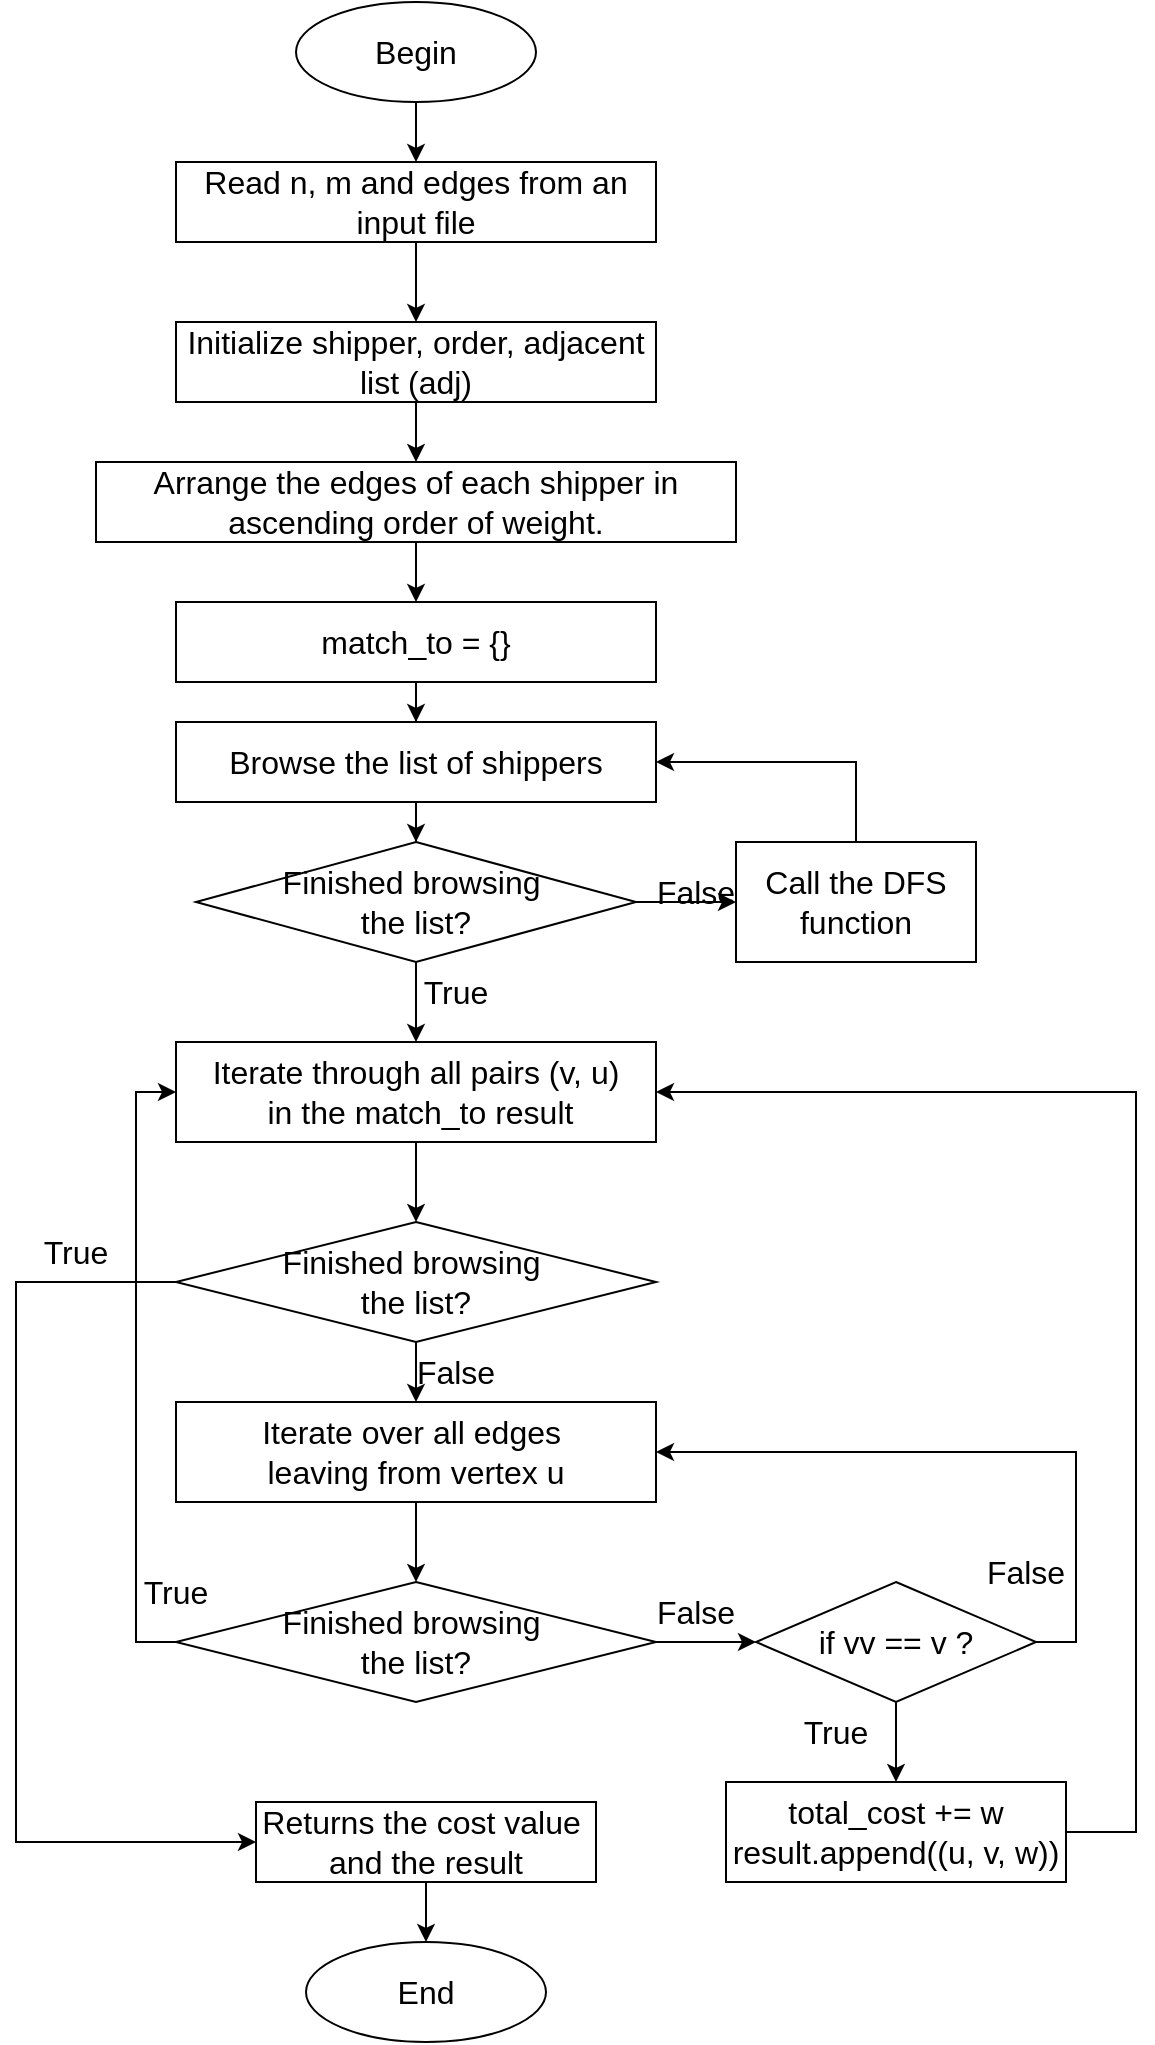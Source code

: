 <mxfile version="28.2.5" pages="2">
  <diagram name="Page-1" id="xVQ26TS-9nPnl3b0Swa5">
    <mxGraphModel dx="1426" dy="777" grid="1" gridSize="10" guides="1" tooltips="1" connect="1" arrows="1" fold="1" page="1" pageScale="1" pageWidth="850" pageHeight="1100" math="0" shadow="0">
      <root>
        <mxCell id="0" />
        <mxCell id="1" parent="0" />
        <mxCell id="2A_SbFSFQwI9NCKNKfQg-3" value="" style="edgeStyle=orthogonalEdgeStyle;rounded=0;orthogonalLoop=1;jettySize=auto;html=1;fontSize=16;" parent="1" source="2A_SbFSFQwI9NCKNKfQg-1" target="2A_SbFSFQwI9NCKNKfQg-2" edge="1">
          <mxGeometry relative="1" as="geometry" />
        </mxCell>
        <mxCell id="2A_SbFSFQwI9NCKNKfQg-1" value="Begin" style="ellipse;whiteSpace=wrap;html=1;fontSize=16;" parent="1" vertex="1">
          <mxGeometry x="340" y="30" width="120" height="50" as="geometry" />
        </mxCell>
        <mxCell id="2A_SbFSFQwI9NCKNKfQg-5" value="" style="edgeStyle=orthogonalEdgeStyle;rounded=0;orthogonalLoop=1;jettySize=auto;html=1;fontSize=16;" parent="1" source="2A_SbFSFQwI9NCKNKfQg-2" target="2A_SbFSFQwI9NCKNKfQg-4" edge="1">
          <mxGeometry relative="1" as="geometry" />
        </mxCell>
        <mxCell id="2A_SbFSFQwI9NCKNKfQg-2" value="Read n, m and edges from an input file" style="rounded=0;whiteSpace=wrap;html=1;fontSize=16;" parent="1" vertex="1">
          <mxGeometry x="280" y="110" width="240" height="40" as="geometry" />
        </mxCell>
        <mxCell id="2A_SbFSFQwI9NCKNKfQg-7" value="" style="edgeStyle=orthogonalEdgeStyle;rounded=0;orthogonalLoop=1;jettySize=auto;html=1;fontSize=16;" parent="1" source="2A_SbFSFQwI9NCKNKfQg-4" target="2A_SbFSFQwI9NCKNKfQg-6" edge="1">
          <mxGeometry relative="1" as="geometry" />
        </mxCell>
        <mxCell id="2A_SbFSFQwI9NCKNKfQg-4" value="Initialize shipper, order, adjacent list (adj)" style="rounded=0;whiteSpace=wrap;html=1;fontSize=16;" parent="1" vertex="1">
          <mxGeometry x="280" y="190" width="240" height="40" as="geometry" />
        </mxCell>
        <mxCell id="2A_SbFSFQwI9NCKNKfQg-9" value="" style="edgeStyle=orthogonalEdgeStyle;rounded=0;orthogonalLoop=1;jettySize=auto;html=1;fontSize=16;" parent="1" source="2A_SbFSFQwI9NCKNKfQg-6" target="2A_SbFSFQwI9NCKNKfQg-8" edge="1">
          <mxGeometry relative="1" as="geometry" />
        </mxCell>
        <mxCell id="2A_SbFSFQwI9NCKNKfQg-6" value="Arrange the edges of each shipper in ascending order of weight." style="rounded=0;whiteSpace=wrap;html=1;fontSize=16;" parent="1" vertex="1">
          <mxGeometry x="240" y="260" width="320" height="40" as="geometry" />
        </mxCell>
        <mxCell id="2A_SbFSFQwI9NCKNKfQg-11" value="" style="edgeStyle=orthogonalEdgeStyle;rounded=0;orthogonalLoop=1;jettySize=auto;html=1;fontSize=16;" parent="1" source="2A_SbFSFQwI9NCKNKfQg-8" target="2A_SbFSFQwI9NCKNKfQg-10" edge="1">
          <mxGeometry relative="1" as="geometry" />
        </mxCell>
        <mxCell id="2A_SbFSFQwI9NCKNKfQg-8" value="match_to = {}" style="rounded=0;whiteSpace=wrap;html=1;fontSize=16;" parent="1" vertex="1">
          <mxGeometry x="280" y="330" width="240" height="40" as="geometry" />
        </mxCell>
        <mxCell id="2A_SbFSFQwI9NCKNKfQg-13" value="" style="edgeStyle=orthogonalEdgeStyle;rounded=0;orthogonalLoop=1;jettySize=auto;html=1;fontSize=16;" parent="1" source="2A_SbFSFQwI9NCKNKfQg-10" target="2A_SbFSFQwI9NCKNKfQg-12" edge="1">
          <mxGeometry relative="1" as="geometry" />
        </mxCell>
        <mxCell id="2A_SbFSFQwI9NCKNKfQg-10" value="Browse the list of shippers" style="rounded=0;whiteSpace=wrap;html=1;fontSize=16;" parent="1" vertex="1">
          <mxGeometry x="280" y="390" width="240" height="40" as="geometry" />
        </mxCell>
        <mxCell id="2A_SbFSFQwI9NCKNKfQg-15" style="edgeStyle=orthogonalEdgeStyle;rounded=0;orthogonalLoop=1;jettySize=auto;html=1;exitX=1;exitY=0.5;exitDx=0;exitDy=0;entryX=0;entryY=0.5;entryDx=0;entryDy=0;fontSize=16;" parent="1" source="2A_SbFSFQwI9NCKNKfQg-12" target="2A_SbFSFQwI9NCKNKfQg-14" edge="1">
          <mxGeometry relative="1" as="geometry" />
        </mxCell>
        <mxCell id="2A_SbFSFQwI9NCKNKfQg-17" value="" style="edgeStyle=orthogonalEdgeStyle;rounded=0;orthogonalLoop=1;jettySize=auto;html=1;fontSize=16;" parent="1" source="2A_SbFSFQwI9NCKNKfQg-12" target="2A_SbFSFQwI9NCKNKfQg-16" edge="1">
          <mxGeometry relative="1" as="geometry" />
        </mxCell>
        <mxCell id="2A_SbFSFQwI9NCKNKfQg-12" value="Finished browsing&amp;nbsp;&lt;div&gt;the list?&lt;/div&gt;" style="rhombus;whiteSpace=wrap;html=1;fontSize=16;" parent="1" vertex="1">
          <mxGeometry x="290" y="450" width="220" height="60" as="geometry" />
        </mxCell>
        <mxCell id="2A_SbFSFQwI9NCKNKfQg-18" style="edgeStyle=orthogonalEdgeStyle;rounded=0;orthogonalLoop=1;jettySize=auto;html=1;exitX=0.5;exitY=0;exitDx=0;exitDy=0;entryX=1;entryY=0.5;entryDx=0;entryDy=0;fontSize=16;" parent="1" source="2A_SbFSFQwI9NCKNKfQg-14" target="2A_SbFSFQwI9NCKNKfQg-10" edge="1">
          <mxGeometry relative="1" as="geometry" />
        </mxCell>
        <mxCell id="2A_SbFSFQwI9NCKNKfQg-14" value="Call the DFS function" style="rounded=0;whiteSpace=wrap;html=1;fontSize=16;" parent="1" vertex="1">
          <mxGeometry x="560" y="450" width="120" height="60" as="geometry" />
        </mxCell>
        <mxCell id="2A_SbFSFQwI9NCKNKfQg-20" value="" style="edgeStyle=orthogonalEdgeStyle;rounded=0;orthogonalLoop=1;jettySize=auto;html=1;fontSize=16;" parent="1" source="2A_SbFSFQwI9NCKNKfQg-16" target="2A_SbFSFQwI9NCKNKfQg-19" edge="1">
          <mxGeometry relative="1" as="geometry" />
        </mxCell>
        <mxCell id="2A_SbFSFQwI9NCKNKfQg-16" value="Iterate through all pairs (v, u)&lt;div&gt;&amp;nbsp;in the match_to result&lt;/div&gt;" style="rounded=0;whiteSpace=wrap;html=1;fontSize=16;" parent="1" vertex="1">
          <mxGeometry x="280" y="550" width="240" height="50" as="geometry" />
        </mxCell>
        <mxCell id="3Od6S8CFi3i6scTGe9zs-7" value="" style="edgeStyle=orthogonalEdgeStyle;rounded=0;orthogonalLoop=1;jettySize=auto;html=1;fontSize=16;" parent="1" source="2A_SbFSFQwI9NCKNKfQg-19" target="2A_SbFSFQwI9NCKNKfQg-22" edge="1">
          <mxGeometry relative="1" as="geometry" />
        </mxCell>
        <mxCell id="3Od6S8CFi3i6scTGe9zs-9" style="edgeStyle=orthogonalEdgeStyle;rounded=0;orthogonalLoop=1;jettySize=auto;html=1;entryX=0;entryY=0.5;entryDx=0;entryDy=0;fontSize=16;" parent="1" source="2A_SbFSFQwI9NCKNKfQg-19" target="2A_SbFSFQwI9NCKNKfQg-31" edge="1">
          <mxGeometry relative="1" as="geometry">
            <Array as="points">
              <mxPoint x="200" y="670" />
              <mxPoint x="200" y="950" />
            </Array>
          </mxGeometry>
        </mxCell>
        <mxCell id="2A_SbFSFQwI9NCKNKfQg-19" value="Finished browsing&amp;nbsp;&lt;div&gt;the list?&lt;/div&gt;" style="rhombus;whiteSpace=wrap;html=1;fontSize=16;" parent="1" vertex="1">
          <mxGeometry x="280" y="640" width="240" height="60" as="geometry" />
        </mxCell>
        <mxCell id="2A_SbFSFQwI9NCKNKfQg-25" value="" style="edgeStyle=orthogonalEdgeStyle;rounded=0;orthogonalLoop=1;jettySize=auto;html=1;fontSize=16;" parent="1" source="2A_SbFSFQwI9NCKNKfQg-22" target="2A_SbFSFQwI9NCKNKfQg-24" edge="1">
          <mxGeometry relative="1" as="geometry" />
        </mxCell>
        <mxCell id="2A_SbFSFQwI9NCKNKfQg-22" value="Iterate over all edges&amp;nbsp;&lt;div&gt;leaving from vertex u&lt;/div&gt;" style="rounded=0;whiteSpace=wrap;html=1;fontSize=16;" parent="1" vertex="1">
          <mxGeometry x="280" y="730" width="240" height="50" as="geometry" />
        </mxCell>
        <mxCell id="2A_SbFSFQwI9NCKNKfQg-27" style="edgeStyle=orthogonalEdgeStyle;rounded=0;orthogonalLoop=1;jettySize=auto;html=1;exitX=1;exitY=0.5;exitDx=0;exitDy=0;entryX=0;entryY=0.5;entryDx=0;entryDy=0;fontSize=16;" parent="1" source="2A_SbFSFQwI9NCKNKfQg-24" target="2A_SbFSFQwI9NCKNKfQg-26" edge="1">
          <mxGeometry relative="1" as="geometry" />
        </mxCell>
        <mxCell id="3Od6S8CFi3i6scTGe9zs-6" style="edgeStyle=orthogonalEdgeStyle;rounded=0;orthogonalLoop=1;jettySize=auto;html=1;exitX=0;exitY=0.5;exitDx=0;exitDy=0;entryX=0;entryY=0.5;entryDx=0;entryDy=0;fontSize=16;" parent="1" source="2A_SbFSFQwI9NCKNKfQg-24" target="2A_SbFSFQwI9NCKNKfQg-16" edge="1">
          <mxGeometry relative="1" as="geometry" />
        </mxCell>
        <mxCell id="2A_SbFSFQwI9NCKNKfQg-24" value="Finished browsing&amp;nbsp;&lt;div&gt;the list?&lt;/div&gt;" style="rhombus;whiteSpace=wrap;html=1;fontSize=16;" parent="1" vertex="1">
          <mxGeometry x="280" y="820" width="240" height="60" as="geometry" />
        </mxCell>
        <mxCell id="2A_SbFSFQwI9NCKNKfQg-29" value="" style="edgeStyle=orthogonalEdgeStyle;rounded=0;orthogonalLoop=1;jettySize=auto;html=1;fontSize=16;" parent="1" source="2A_SbFSFQwI9NCKNKfQg-26" target="2A_SbFSFQwI9NCKNKfQg-28" edge="1">
          <mxGeometry relative="1" as="geometry" />
        </mxCell>
        <mxCell id="2A_SbFSFQwI9NCKNKfQg-30" style="edgeStyle=orthogonalEdgeStyle;rounded=0;orthogonalLoop=1;jettySize=auto;html=1;exitX=1;exitY=0.5;exitDx=0;exitDy=0;entryX=1;entryY=0.5;entryDx=0;entryDy=0;fontSize=16;" parent="1" source="2A_SbFSFQwI9NCKNKfQg-26" target="2A_SbFSFQwI9NCKNKfQg-22" edge="1">
          <mxGeometry relative="1" as="geometry" />
        </mxCell>
        <mxCell id="2A_SbFSFQwI9NCKNKfQg-26" value="if vv == v ?" style="rhombus;whiteSpace=wrap;html=1;fontSize=16;" parent="1" vertex="1">
          <mxGeometry x="570" y="820" width="140" height="60" as="geometry" />
        </mxCell>
        <mxCell id="Ob2yLLa6XE7fqjVu12nJ-1" style="edgeStyle=orthogonalEdgeStyle;rounded=0;orthogonalLoop=1;jettySize=auto;html=1;entryX=1;entryY=0.5;entryDx=0;entryDy=0;" edge="1" parent="1" source="2A_SbFSFQwI9NCKNKfQg-28" target="2A_SbFSFQwI9NCKNKfQg-16">
          <mxGeometry relative="1" as="geometry">
            <Array as="points">
              <mxPoint x="760" y="945" />
              <mxPoint x="760" y="575" />
            </Array>
          </mxGeometry>
        </mxCell>
        <mxCell id="2A_SbFSFQwI9NCKNKfQg-28" value="total_cost += w&lt;div&gt;result.append((u, v, w))&lt;/div&gt;" style="rounded=0;whiteSpace=wrap;html=1;fontSize=16;" parent="1" vertex="1">
          <mxGeometry x="555" y="920" width="170" height="50" as="geometry" />
        </mxCell>
        <mxCell id="2A_SbFSFQwI9NCKNKfQg-38" value="" style="edgeStyle=orthogonalEdgeStyle;rounded=0;orthogonalLoop=1;jettySize=auto;html=1;fontSize=16;" parent="1" source="2A_SbFSFQwI9NCKNKfQg-31" target="2A_SbFSFQwI9NCKNKfQg-37" edge="1">
          <mxGeometry relative="1" as="geometry" />
        </mxCell>
        <mxCell id="2A_SbFSFQwI9NCKNKfQg-31" value="Returns the cost value&amp;nbsp;&lt;div&gt;and the result&lt;/div&gt;" style="rounded=0;whiteSpace=wrap;html=1;fontSize=16;" parent="1" vertex="1">
          <mxGeometry x="320" y="930" width="170" height="40" as="geometry" />
        </mxCell>
        <mxCell id="2A_SbFSFQwI9NCKNKfQg-37" value="End" style="ellipse;whiteSpace=wrap;html=1;fontSize=16;" parent="1" vertex="1">
          <mxGeometry x="345" y="1000" width="120" height="50" as="geometry" />
        </mxCell>
        <mxCell id="3Od6S8CFi3i6scTGe9zs-10" value="True" style="text;strokeColor=none;align=center;fillColor=none;html=1;verticalAlign=middle;whiteSpace=wrap;rounded=0;fontSize=16;" parent="1" vertex="1">
          <mxGeometry x="390" y="510" width="60" height="30" as="geometry" />
        </mxCell>
        <mxCell id="3Od6S8CFi3i6scTGe9zs-11" value="False" style="text;strokeColor=none;align=center;fillColor=none;html=1;verticalAlign=middle;whiteSpace=wrap;rounded=0;fontSize=16;" parent="1" vertex="1">
          <mxGeometry x="510" y="460" width="60" height="30" as="geometry" />
        </mxCell>
        <mxCell id="3Od6S8CFi3i6scTGe9zs-12" value="True" style="text;strokeColor=none;align=center;fillColor=none;html=1;verticalAlign=middle;whiteSpace=wrap;rounded=0;fontSize=16;" parent="1" vertex="1">
          <mxGeometry x="200" y="640" width="60" height="30" as="geometry" />
        </mxCell>
        <mxCell id="3Od6S8CFi3i6scTGe9zs-13" value="False" style="text;strokeColor=none;align=center;fillColor=none;html=1;verticalAlign=middle;whiteSpace=wrap;rounded=0;fontSize=16;" parent="1" vertex="1">
          <mxGeometry x="390" y="700" width="60" height="30" as="geometry" />
        </mxCell>
        <mxCell id="3Od6S8CFi3i6scTGe9zs-14" value="True" style="text;strokeColor=none;align=center;fillColor=none;html=1;verticalAlign=middle;whiteSpace=wrap;rounded=0;fontSize=16;" parent="1" vertex="1">
          <mxGeometry x="250" y="810" width="60" height="30" as="geometry" />
        </mxCell>
        <mxCell id="3Od6S8CFi3i6scTGe9zs-15" value="False" style="text;strokeColor=none;align=center;fillColor=none;html=1;verticalAlign=middle;whiteSpace=wrap;rounded=0;fontSize=16;" parent="1" vertex="1">
          <mxGeometry x="510" y="820" width="60" height="30" as="geometry" />
        </mxCell>
        <mxCell id="3Od6S8CFi3i6scTGe9zs-16" value="False" style="text;strokeColor=none;align=center;fillColor=none;html=1;verticalAlign=middle;whiteSpace=wrap;rounded=0;fontSize=16;" parent="1" vertex="1">
          <mxGeometry x="680" y="800" width="50" height="30" as="geometry" />
        </mxCell>
        <mxCell id="3Od6S8CFi3i6scTGe9zs-17" value="True" style="text;strokeColor=none;align=center;fillColor=none;html=1;verticalAlign=middle;whiteSpace=wrap;rounded=0;fontSize=16;" parent="1" vertex="1">
          <mxGeometry x="580" y="880" width="60" height="30" as="geometry" />
        </mxCell>
      </root>
    </mxGraphModel>
  </diagram>
  <diagram id="YGLkKydmFXJNacxht6CW" name="Page-2">
    <mxGraphModel dx="815" dy="444" grid="1" gridSize="10" guides="1" tooltips="1" connect="1" arrows="1" fold="1" page="1" pageScale="1" pageWidth="850" pageHeight="1100" math="0" shadow="0">
      <root>
        <mxCell id="0" />
        <mxCell id="1" parent="0" />
        <mxCell id="BuTLXM4rKSmtT2MdxAmf-3" value="" style="edgeStyle=orthogonalEdgeStyle;rounded=0;orthogonalLoop=1;jettySize=auto;html=1;fontSize=16;" parent="1" source="BuTLXM4rKSmtT2MdxAmf-1" target="BuTLXM4rKSmtT2MdxAmf-2" edge="1">
          <mxGeometry relative="1" as="geometry" />
        </mxCell>
        <mxCell id="BuTLXM4rKSmtT2MdxAmf-1" value="Begin" style="ellipse;whiteSpace=wrap;html=1;fontSize=16;" parent="1" vertex="1">
          <mxGeometry x="360" y="40" width="120" height="50" as="geometry" />
        </mxCell>
        <mxCell id="0rB2-SKs5Lnc0A8TI4xo-2" value="" style="edgeStyle=orthogonalEdgeStyle;rounded=0;orthogonalLoop=1;jettySize=auto;html=1;fontSize=16;" parent="1" source="BuTLXM4rKSmtT2MdxAmf-2" target="0rB2-SKs5Lnc0A8TI4xo-1" edge="1">
          <mxGeometry relative="1" as="geometry" />
        </mxCell>
        <mxCell id="BuTLXM4rKSmtT2MdxAmf-2" value="Browse all orders that u has edges to" style="rounded=0;whiteSpace=wrap;html=1;fontSize=16;" parent="1" vertex="1">
          <mxGeometry x="320" y="120" width="200" height="40" as="geometry" />
        </mxCell>
        <mxCell id="0rB2-SKs5Lnc0A8TI4xo-4" style="edgeStyle=orthogonalEdgeStyle;rounded=0;orthogonalLoop=1;jettySize=auto;html=1;exitX=1;exitY=0.5;exitDx=0;exitDy=0;entryX=0;entryY=0.5;entryDx=0;entryDy=0;fontSize=16;" parent="1" source="0rB2-SKs5Lnc0A8TI4xo-1" target="0rB2-SKs5Lnc0A8TI4xo-3" edge="1">
          <mxGeometry relative="1" as="geometry" />
        </mxCell>
        <mxCell id="exZfm3OVi_6MwPLwBPTf-3" style="edgeStyle=orthogonalEdgeStyle;rounded=0;orthogonalLoop=1;jettySize=auto;html=1;exitX=0;exitY=0.5;exitDx=0;exitDy=0;entryX=0.5;entryY=0;entryDx=0;entryDy=0;fontSize=16;" parent="1" source="0rB2-SKs5Lnc0A8TI4xo-1" target="exZfm3OVi_6MwPLwBPTf-2" edge="1">
          <mxGeometry relative="1" as="geometry" />
        </mxCell>
        <mxCell id="0rB2-SKs5Lnc0A8TI4xo-1" value="Finished browsing&amp;nbsp;&lt;div&gt;the list?&lt;/div&gt;" style="rhombus;whiteSpace=wrap;html=1;fontSize=16;" parent="1" vertex="1">
          <mxGeometry x="330" y="180" width="180" height="60" as="geometry" />
        </mxCell>
        <mxCell id="0rB2-SKs5Lnc0A8TI4xo-5" style="edgeStyle=orthogonalEdgeStyle;rounded=0;orthogonalLoop=1;jettySize=auto;html=1;exitX=0.5;exitY=0;exitDx=0;exitDy=0;entryX=1;entryY=0.5;entryDx=0;entryDy=0;fontSize=16;" parent="1" source="0rB2-SKs5Lnc0A8TI4xo-3" target="BuTLXM4rKSmtT2MdxAmf-2" edge="1">
          <mxGeometry relative="1" as="geometry" />
        </mxCell>
        <mxCell id="0rB2-SKs5Lnc0A8TI4xo-7" value="" style="edgeStyle=orthogonalEdgeStyle;rounded=0;orthogonalLoop=1;jettySize=auto;html=1;fontSize=16;" parent="1" source="0rB2-SKs5Lnc0A8TI4xo-3" target="0rB2-SKs5Lnc0A8TI4xo-6" edge="1">
          <mxGeometry relative="1" as="geometry" />
        </mxCell>
        <mxCell id="0rB2-SKs5Lnc0A8TI4xo-3" value="if v in used ?" style="rhombus;whiteSpace=wrap;html=1;fontSize=16;" parent="1" vertex="1">
          <mxGeometry x="560" y="180" width="140" height="60" as="geometry" />
        </mxCell>
        <mxCell id="0rB2-SKs5Lnc0A8TI4xo-9" value="" style="edgeStyle=orthogonalEdgeStyle;rounded=0;orthogonalLoop=1;jettySize=auto;html=1;fontSize=16;" parent="1" source="0rB2-SKs5Lnc0A8TI4xo-6" target="0rB2-SKs5Lnc0A8TI4xo-8" edge="1">
          <mxGeometry relative="1" as="geometry" />
        </mxCell>
        <mxCell id="0rB2-SKs5Lnc0A8TI4xo-6" value="used.add(v)" style="rounded=0;whiteSpace=wrap;html=1;fontSize=16;" parent="1" vertex="1">
          <mxGeometry x="570" y="280" width="120" height="40" as="geometry" />
        </mxCell>
        <mxCell id="0rB2-SKs5Lnc0A8TI4xo-11" value="" style="edgeStyle=orthogonalEdgeStyle;rounded=0;orthogonalLoop=1;jettySize=auto;html=1;fontSize=16;" parent="1" source="0rB2-SKs5Lnc0A8TI4xo-8" target="0rB2-SKs5Lnc0A8TI4xo-10" edge="1">
          <mxGeometry relative="1" as="geometry" />
        </mxCell>
        <mxCell id="0rB2-SKs5Lnc0A8TI4xo-13" value="" style="edgeStyle=orthogonalEdgeStyle;rounded=0;orthogonalLoop=1;jettySize=auto;html=1;fontSize=16;" parent="1" source="0rB2-SKs5Lnc0A8TI4xo-8" target="0rB2-SKs5Lnc0A8TI4xo-12" edge="1">
          <mxGeometry relative="1" as="geometry" />
        </mxCell>
        <mxCell id="0rB2-SKs5Lnc0A8TI4xo-8" value="if v not in&amp;nbsp;&lt;div&gt;match_to ?&lt;/div&gt;" style="rhombus;whiteSpace=wrap;html=1;fontSize=16;" parent="1" vertex="1">
          <mxGeometry x="560" y="350" width="140" height="60" as="geometry" />
        </mxCell>
        <mxCell id="exZfm3OVi_6MwPLwBPTf-4" value="" style="edgeStyle=orthogonalEdgeStyle;rounded=0;orthogonalLoop=1;jettySize=auto;html=1;fontSize=16;" parent="1" source="0rB2-SKs5Lnc0A8TI4xo-10" target="exZfm3OVi_6MwPLwBPTf-1" edge="1">
          <mxGeometry relative="1" as="geometry" />
        </mxCell>
        <mxCell id="0rB2-SKs5Lnc0A8TI4xo-10" value="&lt;div style=&quot;font-family: Consolas, &amp;quot;Courier New&amp;quot;, monospace; line-height: 19px; white-space: pre;&quot;&gt;&lt;span style=&quot;font-family: Helvetica; white-space: normal; background-color: rgb(255, 255, 255);&quot;&gt;match_to[v] = u&lt;/span&gt;&lt;/div&gt;" style="rounded=0;whiteSpace=wrap;html=1;fontSize=16;" parent="1" vertex="1">
          <mxGeometry x="570" y="440" width="120" height="40" as="geometry" />
        </mxCell>
        <mxCell id="0rB2-SKs5Lnc0A8TI4xo-14" style="edgeStyle=orthogonalEdgeStyle;rounded=0;orthogonalLoop=1;jettySize=auto;html=1;exitX=0.5;exitY=1;exitDx=0;exitDy=0;entryX=0;entryY=0.5;entryDx=0;entryDy=0;fontSize=16;" parent="1" source="0rB2-SKs5Lnc0A8TI4xo-12" target="0rB2-SKs5Lnc0A8TI4xo-10" edge="1">
          <mxGeometry relative="1" as="geometry" />
        </mxCell>
        <mxCell id="0rB2-SKs5Lnc0A8TI4xo-12" value="&lt;div style=&quot;font-family: Consolas, &amp;quot;Courier New&amp;quot;, monospace; line-height: 19px; white-space: pre;&quot;&gt;&lt;span style=&quot;font-family: Helvetica; white-space: normal; background-color: rgb(255, 255, 255);&quot;&gt;Call the function DFS&lt;/span&gt;&lt;/div&gt;" style="rounded=0;whiteSpace=wrap;html=1;fontSize=16;" parent="1" vertex="1">
          <mxGeometry x="360" y="360" width="120" height="40" as="geometry" />
        </mxCell>
        <mxCell id="exZfm3OVi_6MwPLwBPTf-6" style="edgeStyle=orthogonalEdgeStyle;rounded=0;orthogonalLoop=1;jettySize=auto;html=1;entryX=1;entryY=0.5;entryDx=0;entryDy=0;fontSize=16;" parent="1" source="exZfm3OVi_6MwPLwBPTf-1" target="exZfm3OVi_6MwPLwBPTf-5" edge="1">
          <mxGeometry relative="1" as="geometry">
            <Array as="points">
              <mxPoint x="630" y="625" />
            </Array>
          </mxGeometry>
        </mxCell>
        <mxCell id="exZfm3OVi_6MwPLwBPTf-1" value="&lt;div style=&quot;line-height: 19px;&quot;&gt;&lt;span style=&quot;background-color: rgb(255, 255, 255);&quot;&gt;return True&lt;/span&gt;&lt;/div&gt;" style="rounded=0;whiteSpace=wrap;html=1;fontSize=16;" parent="1" vertex="1">
          <mxGeometry x="570" y="520" width="120" height="40" as="geometry" />
        </mxCell>
        <mxCell id="exZfm3OVi_6MwPLwBPTf-7" style="edgeStyle=orthogonalEdgeStyle;rounded=0;orthogonalLoop=1;jettySize=auto;html=1;entryX=0;entryY=0.5;entryDx=0;entryDy=0;fontSize=16;" parent="1" source="exZfm3OVi_6MwPLwBPTf-2" target="exZfm3OVi_6MwPLwBPTf-5" edge="1">
          <mxGeometry relative="1" as="geometry">
            <Array as="points">
              <mxPoint x="260" y="625" />
            </Array>
          </mxGeometry>
        </mxCell>
        <mxCell id="exZfm3OVi_6MwPLwBPTf-2" value="&lt;div style=&quot;line-height: 19px;&quot;&gt;&lt;span style=&quot;background-color: rgb(255, 255, 255);&quot;&gt;return False&lt;/span&gt;&lt;/div&gt;" style="rounded=0;whiteSpace=wrap;html=1;fontSize=16;" parent="1" vertex="1">
          <mxGeometry x="200" y="520" width="120" height="40" as="geometry" />
        </mxCell>
        <mxCell id="exZfm3OVi_6MwPLwBPTf-5" value="End" style="ellipse;whiteSpace=wrap;html=1;fontSize=16;" parent="1" vertex="1">
          <mxGeometry x="365" y="600" width="120" height="50" as="geometry" />
        </mxCell>
        <mxCell id="exZfm3OVi_6MwPLwBPTf-8" value="True" style="text;strokeColor=none;align=center;fillColor=none;html=1;verticalAlign=middle;whiteSpace=wrap;rounded=0;fontSize=16;" parent="1" vertex="1">
          <mxGeometry x="270" y="190" width="60" height="30" as="geometry" />
        </mxCell>
        <mxCell id="exZfm3OVi_6MwPLwBPTf-9" value="False" style="text;strokeColor=none;align=center;fillColor=none;html=1;verticalAlign=middle;whiteSpace=wrap;rounded=0;fontSize=16;" parent="1" vertex="1">
          <mxGeometry x="500" y="200" width="60" height="30" as="geometry" />
        </mxCell>
        <mxCell id="exZfm3OVi_6MwPLwBPTf-10" value="False" style="text;strokeColor=none;align=center;fillColor=none;html=1;verticalAlign=middle;whiteSpace=wrap;rounded=0;fontSize=16;" parent="1" vertex="1">
          <mxGeometry x="620" y="240" width="60" height="30" as="geometry" />
        </mxCell>
        <mxCell id="exZfm3OVi_6MwPLwBPTf-11" value="True" style="text;strokeColor=none;align=center;fillColor=none;html=1;verticalAlign=middle;whiteSpace=wrap;rounded=0;fontSize=16;" parent="1" vertex="1">
          <mxGeometry x="620" y="160" width="60" height="30" as="geometry" />
        </mxCell>
        <mxCell id="exZfm3OVi_6MwPLwBPTf-12" value="False" style="text;strokeColor=none;align=center;fillColor=none;html=1;verticalAlign=middle;whiteSpace=wrap;rounded=0;fontSize=16;" parent="1" vertex="1">
          <mxGeometry x="500" y="360" width="60" height="30" as="geometry" />
        </mxCell>
        <mxCell id="exZfm3OVi_6MwPLwBPTf-13" value="True" style="text;strokeColor=none;align=center;fillColor=none;html=1;verticalAlign=middle;whiteSpace=wrap;rounded=0;fontSize=16;" parent="1" vertex="1">
          <mxGeometry x="620" y="410" width="60" height="30" as="geometry" />
        </mxCell>
      </root>
    </mxGraphModel>
  </diagram>
</mxfile>
